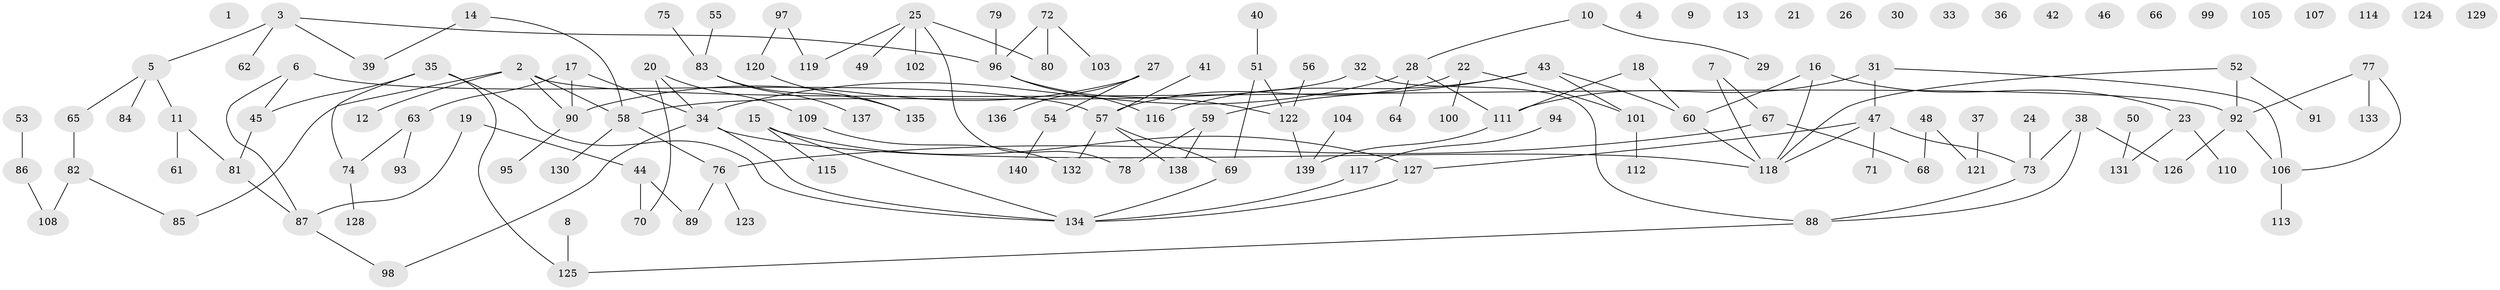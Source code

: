 // coarse degree distribution, {0: 0.18181818181818182, 5: 0.0707070707070707, 7: 0.030303030303030304, 4: 0.08080808080808081, 3: 0.16161616161616163, 1: 0.2828282828282828, 2: 0.1717171717171717, 6: 0.020202020202020204}
// Generated by graph-tools (version 1.1) at 2025/41/03/06/25 10:41:19]
// undirected, 140 vertices, 149 edges
graph export_dot {
graph [start="1"]
  node [color=gray90,style=filled];
  1;
  2;
  3;
  4;
  5;
  6;
  7;
  8;
  9;
  10;
  11;
  12;
  13;
  14;
  15;
  16;
  17;
  18;
  19;
  20;
  21;
  22;
  23;
  24;
  25;
  26;
  27;
  28;
  29;
  30;
  31;
  32;
  33;
  34;
  35;
  36;
  37;
  38;
  39;
  40;
  41;
  42;
  43;
  44;
  45;
  46;
  47;
  48;
  49;
  50;
  51;
  52;
  53;
  54;
  55;
  56;
  57;
  58;
  59;
  60;
  61;
  62;
  63;
  64;
  65;
  66;
  67;
  68;
  69;
  70;
  71;
  72;
  73;
  74;
  75;
  76;
  77;
  78;
  79;
  80;
  81;
  82;
  83;
  84;
  85;
  86;
  87;
  88;
  89;
  90;
  91;
  92;
  93;
  94;
  95;
  96;
  97;
  98;
  99;
  100;
  101;
  102;
  103;
  104;
  105;
  106;
  107;
  108;
  109;
  110;
  111;
  112;
  113;
  114;
  115;
  116;
  117;
  118;
  119;
  120;
  121;
  122;
  123;
  124;
  125;
  126;
  127;
  128;
  129;
  130;
  131;
  132;
  133;
  134;
  135;
  136;
  137;
  138;
  139;
  140;
  2 -- 12;
  2 -- 58;
  2 -- 85;
  2 -- 90;
  2 -- 92;
  3 -- 5;
  3 -- 39;
  3 -- 62;
  3 -- 96;
  5 -- 11;
  5 -- 65;
  5 -- 84;
  6 -- 45;
  6 -- 57;
  6 -- 87;
  7 -- 67;
  7 -- 118;
  8 -- 125;
  10 -- 28;
  10 -- 29;
  11 -- 61;
  11 -- 81;
  14 -- 39;
  14 -- 58;
  15 -- 115;
  15 -- 127;
  15 -- 134;
  16 -- 23;
  16 -- 60;
  16 -- 118;
  17 -- 34;
  17 -- 63;
  17 -- 90;
  18 -- 60;
  18 -- 111;
  19 -- 44;
  19 -- 87;
  20 -- 34;
  20 -- 70;
  20 -- 109;
  22 -- 57;
  22 -- 100;
  22 -- 101;
  23 -- 110;
  23 -- 131;
  24 -- 73;
  25 -- 49;
  25 -- 78;
  25 -- 80;
  25 -- 102;
  25 -- 119;
  27 -- 54;
  27 -- 90;
  27 -- 136;
  28 -- 34;
  28 -- 64;
  28 -- 111;
  31 -- 47;
  31 -- 106;
  31 -- 111;
  32 -- 58;
  32 -- 88;
  34 -- 98;
  34 -- 118;
  34 -- 134;
  35 -- 45;
  35 -- 74;
  35 -- 125;
  35 -- 134;
  37 -- 121;
  38 -- 73;
  38 -- 88;
  38 -- 126;
  40 -- 51;
  41 -- 57;
  43 -- 59;
  43 -- 60;
  43 -- 101;
  43 -- 116;
  44 -- 70;
  44 -- 89;
  45 -- 81;
  47 -- 71;
  47 -- 73;
  47 -- 118;
  47 -- 127;
  48 -- 68;
  48 -- 121;
  50 -- 131;
  51 -- 69;
  51 -- 122;
  52 -- 91;
  52 -- 92;
  52 -- 118;
  53 -- 86;
  54 -- 140;
  55 -- 83;
  56 -- 122;
  57 -- 69;
  57 -- 132;
  57 -- 138;
  58 -- 76;
  58 -- 130;
  59 -- 78;
  59 -- 138;
  60 -- 118;
  63 -- 74;
  63 -- 93;
  65 -- 82;
  67 -- 68;
  67 -- 76;
  69 -- 134;
  72 -- 80;
  72 -- 96;
  72 -- 103;
  73 -- 88;
  74 -- 128;
  75 -- 83;
  76 -- 89;
  76 -- 123;
  77 -- 92;
  77 -- 106;
  77 -- 133;
  79 -- 96;
  81 -- 87;
  82 -- 85;
  82 -- 108;
  83 -- 135;
  83 -- 137;
  86 -- 108;
  87 -- 98;
  88 -- 125;
  90 -- 95;
  92 -- 106;
  92 -- 126;
  94 -- 117;
  96 -- 116;
  96 -- 122;
  97 -- 119;
  97 -- 120;
  101 -- 112;
  104 -- 139;
  106 -- 113;
  109 -- 132;
  111 -- 139;
  117 -- 134;
  120 -- 135;
  122 -- 139;
  127 -- 134;
}
